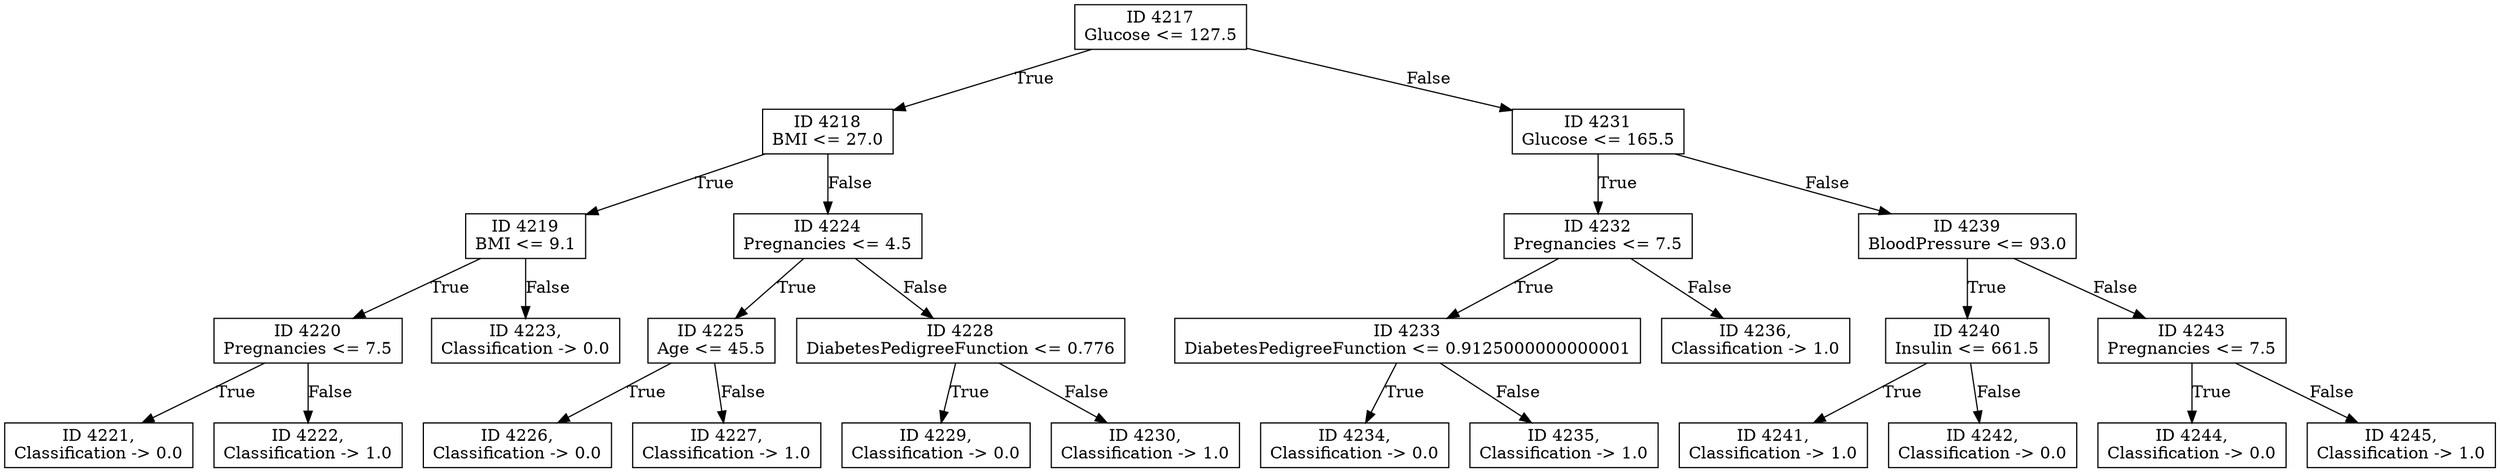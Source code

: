 digraph "Decision Tree" {
	node [shape=rectangle]
	"ID 4217
Glucose <= 127.5
" -> "ID 4218
BMI <= 27.0
" [label=True]
	"ID 4217
Glucose <= 127.5
" -> "ID 4231
Glucose <= 165.5
" [label=False]
	"ID 4218
BMI <= 27.0
" -> "ID 4219
BMI <= 9.1
" [label=True]
	"ID 4218
BMI <= 27.0
" -> "ID 4224
Pregnancies <= 4.5
" [label=False]
	"ID 4231
Glucose <= 165.5
" -> "ID 4232
Pregnancies <= 7.5
" [label=True]
	"ID 4231
Glucose <= 165.5
" -> "ID 4239
BloodPressure <= 93.0
" [label=False]
	"ID 4219
BMI <= 9.1
" -> "ID 4220
Pregnancies <= 7.5
" [label=True]
	"ID 4219
BMI <= 9.1
" -> "ID 4223,
Classification -> 0.0
" [label=False]
	"ID 4224
Pregnancies <= 4.5
" -> "ID 4225
Age <= 45.5
" [label=True]
	"ID 4224
Pregnancies <= 4.5
" -> "ID 4228
DiabetesPedigreeFunction <= 0.776
" [label=False]
	"ID 4232
Pregnancies <= 7.5
" -> "ID 4233
DiabetesPedigreeFunction <= 0.9125000000000001
" [label=True]
	"ID 4232
Pregnancies <= 7.5
" -> "ID 4236,
Classification -> 1.0
" [label=False]
	"ID 4239
BloodPressure <= 93.0
" -> "ID 4240
Insulin <= 661.5
" [label=True]
	"ID 4239
BloodPressure <= 93.0
" -> "ID 4243
Pregnancies <= 7.5
" [label=False]
	"ID 4220
Pregnancies <= 7.5
" -> "ID 4221,
Classification -> 0.0
" [label=True]
	"ID 4220
Pregnancies <= 7.5
" -> "ID 4222,
Classification -> 1.0
" [label=False]
	"ID 4225
Age <= 45.5
" -> "ID 4226,
Classification -> 0.0
" [label=True]
	"ID 4225
Age <= 45.5
" -> "ID 4227,
Classification -> 1.0
" [label=False]
	"ID 4228
DiabetesPedigreeFunction <= 0.776
" -> "ID 4229,
Classification -> 0.0
" [label=True]
	"ID 4228
DiabetesPedigreeFunction <= 0.776
" -> "ID 4230,
Classification -> 1.0
" [label=False]
	"ID 4233
DiabetesPedigreeFunction <= 0.9125000000000001
" -> "ID 4234,
Classification -> 0.0
" [label=True]
	"ID 4233
DiabetesPedigreeFunction <= 0.9125000000000001
" -> "ID 4235,
Classification -> 1.0
" [label=False]
	"ID 4240
Insulin <= 661.5
" -> "ID 4241,
Classification -> 1.0
" [label=True]
	"ID 4240
Insulin <= 661.5
" -> "ID 4242,
Classification -> 0.0
" [label=False]
	"ID 4243
Pregnancies <= 7.5
" -> "ID 4244,
Classification -> 0.0
" [label=True]
	"ID 4243
Pregnancies <= 7.5
" -> "ID 4245,
Classification -> 1.0
" [label=False]
}

